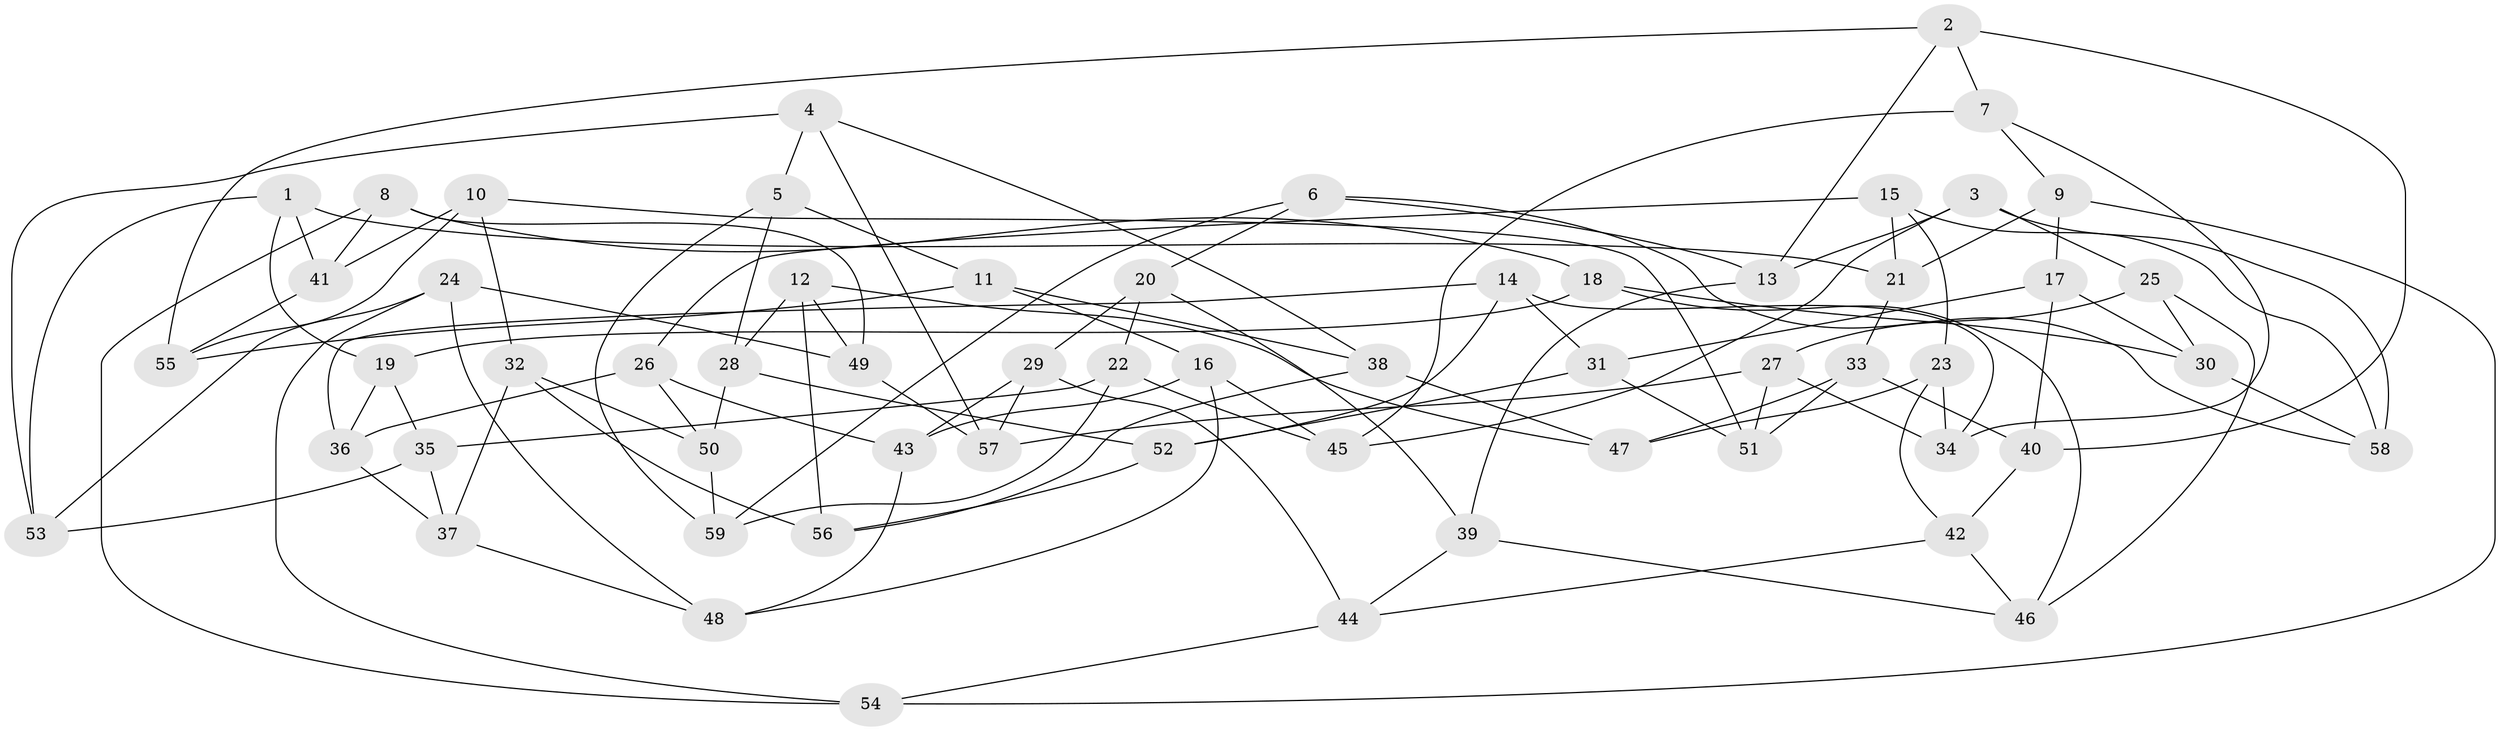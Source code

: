 // coarse degree distribution, {6: 0.2777777777777778, 4: 0.3888888888888889, 3: 0.08333333333333333, 5: 0.25}
// Generated by graph-tools (version 1.1) at 2025/38/03/04/25 23:38:17]
// undirected, 59 vertices, 118 edges
graph export_dot {
  node [color=gray90,style=filled];
  1;
  2;
  3;
  4;
  5;
  6;
  7;
  8;
  9;
  10;
  11;
  12;
  13;
  14;
  15;
  16;
  17;
  18;
  19;
  20;
  21;
  22;
  23;
  24;
  25;
  26;
  27;
  28;
  29;
  30;
  31;
  32;
  33;
  34;
  35;
  36;
  37;
  38;
  39;
  40;
  41;
  42;
  43;
  44;
  45;
  46;
  47;
  48;
  49;
  50;
  51;
  52;
  53;
  54;
  55;
  56;
  57;
  58;
  59;
  1 -- 21;
  1 -- 53;
  1 -- 41;
  1 -- 19;
  2 -- 7;
  2 -- 55;
  2 -- 40;
  2 -- 13;
  3 -- 45;
  3 -- 58;
  3 -- 13;
  3 -- 25;
  4 -- 57;
  4 -- 38;
  4 -- 53;
  4 -- 5;
  5 -- 11;
  5 -- 59;
  5 -- 28;
  6 -- 20;
  6 -- 59;
  6 -- 13;
  6 -- 58;
  7 -- 9;
  7 -- 45;
  7 -- 34;
  8 -- 41;
  8 -- 54;
  8 -- 18;
  8 -- 49;
  9 -- 17;
  9 -- 21;
  9 -- 54;
  10 -- 51;
  10 -- 55;
  10 -- 41;
  10 -- 32;
  11 -- 55;
  11 -- 38;
  11 -- 16;
  12 -- 47;
  12 -- 56;
  12 -- 28;
  12 -- 49;
  13 -- 39;
  14 -- 36;
  14 -- 31;
  14 -- 52;
  14 -- 34;
  15 -- 23;
  15 -- 21;
  15 -- 58;
  15 -- 26;
  16 -- 45;
  16 -- 43;
  16 -- 48;
  17 -- 40;
  17 -- 30;
  17 -- 31;
  18 -- 19;
  18 -- 30;
  18 -- 46;
  19 -- 35;
  19 -- 36;
  20 -- 29;
  20 -- 22;
  20 -- 39;
  21 -- 33;
  22 -- 35;
  22 -- 59;
  22 -- 45;
  23 -- 34;
  23 -- 47;
  23 -- 42;
  24 -- 53;
  24 -- 54;
  24 -- 48;
  24 -- 49;
  25 -- 27;
  25 -- 46;
  25 -- 30;
  26 -- 43;
  26 -- 50;
  26 -- 36;
  27 -- 57;
  27 -- 51;
  27 -- 34;
  28 -- 52;
  28 -- 50;
  29 -- 44;
  29 -- 57;
  29 -- 43;
  30 -- 58;
  31 -- 51;
  31 -- 52;
  32 -- 56;
  32 -- 37;
  32 -- 50;
  33 -- 47;
  33 -- 40;
  33 -- 51;
  35 -- 53;
  35 -- 37;
  36 -- 37;
  37 -- 48;
  38 -- 56;
  38 -- 47;
  39 -- 46;
  39 -- 44;
  40 -- 42;
  41 -- 55;
  42 -- 44;
  42 -- 46;
  43 -- 48;
  44 -- 54;
  49 -- 57;
  50 -- 59;
  52 -- 56;
}
